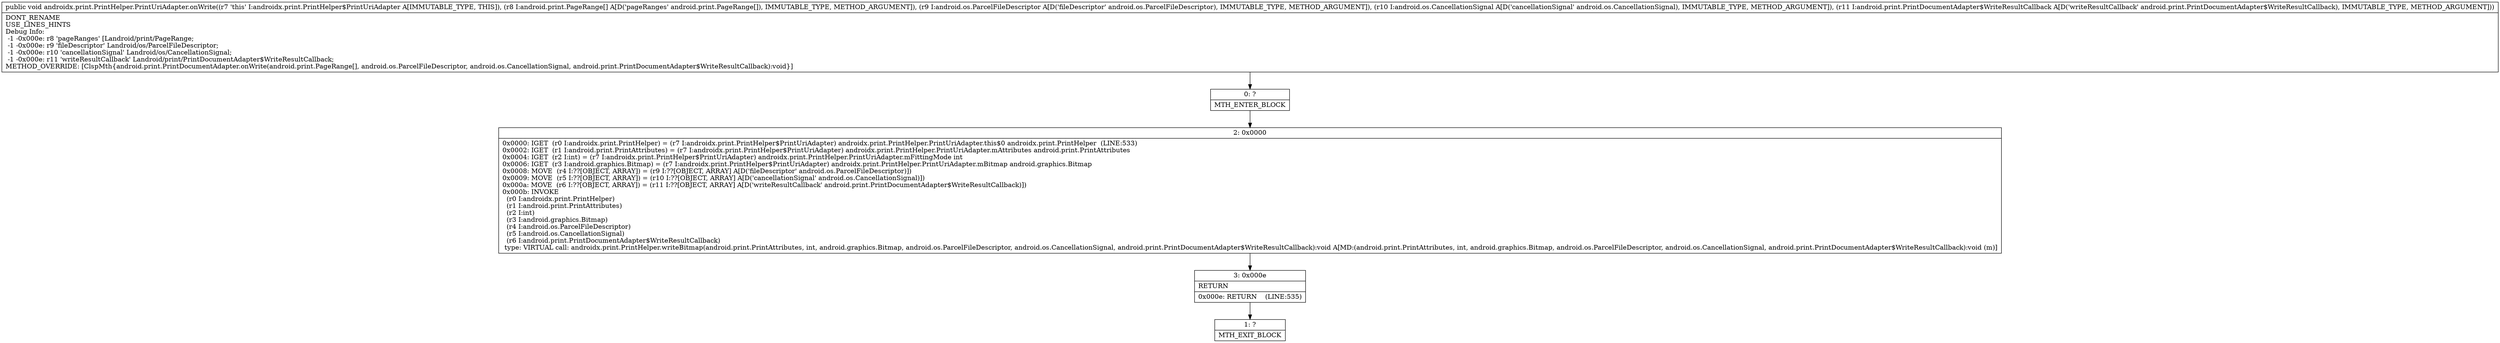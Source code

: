 digraph "CFG forandroidx.print.PrintHelper.PrintUriAdapter.onWrite([Landroid\/print\/PageRange;Landroid\/os\/ParcelFileDescriptor;Landroid\/os\/CancellationSignal;Landroid\/print\/PrintDocumentAdapter$WriteResultCallback;)V" {
Node_0 [shape=record,label="{0\:\ ?|MTH_ENTER_BLOCK\l}"];
Node_2 [shape=record,label="{2\:\ 0x0000|0x0000: IGET  (r0 I:androidx.print.PrintHelper) = (r7 I:androidx.print.PrintHelper$PrintUriAdapter) androidx.print.PrintHelper.PrintUriAdapter.this$0 androidx.print.PrintHelper  (LINE:533)\l0x0002: IGET  (r1 I:android.print.PrintAttributes) = (r7 I:androidx.print.PrintHelper$PrintUriAdapter) androidx.print.PrintHelper.PrintUriAdapter.mAttributes android.print.PrintAttributes \l0x0004: IGET  (r2 I:int) = (r7 I:androidx.print.PrintHelper$PrintUriAdapter) androidx.print.PrintHelper.PrintUriAdapter.mFittingMode int \l0x0006: IGET  (r3 I:android.graphics.Bitmap) = (r7 I:androidx.print.PrintHelper$PrintUriAdapter) androidx.print.PrintHelper.PrintUriAdapter.mBitmap android.graphics.Bitmap \l0x0008: MOVE  (r4 I:??[OBJECT, ARRAY]) = (r9 I:??[OBJECT, ARRAY] A[D('fileDescriptor' android.os.ParcelFileDescriptor)]) \l0x0009: MOVE  (r5 I:??[OBJECT, ARRAY]) = (r10 I:??[OBJECT, ARRAY] A[D('cancellationSignal' android.os.CancellationSignal)]) \l0x000a: MOVE  (r6 I:??[OBJECT, ARRAY]) = (r11 I:??[OBJECT, ARRAY] A[D('writeResultCallback' android.print.PrintDocumentAdapter$WriteResultCallback)]) \l0x000b: INVOKE  \l  (r0 I:androidx.print.PrintHelper)\l  (r1 I:android.print.PrintAttributes)\l  (r2 I:int)\l  (r3 I:android.graphics.Bitmap)\l  (r4 I:android.os.ParcelFileDescriptor)\l  (r5 I:android.os.CancellationSignal)\l  (r6 I:android.print.PrintDocumentAdapter$WriteResultCallback)\l type: VIRTUAL call: androidx.print.PrintHelper.writeBitmap(android.print.PrintAttributes, int, android.graphics.Bitmap, android.os.ParcelFileDescriptor, android.os.CancellationSignal, android.print.PrintDocumentAdapter$WriteResultCallback):void A[MD:(android.print.PrintAttributes, int, android.graphics.Bitmap, android.os.ParcelFileDescriptor, android.os.CancellationSignal, android.print.PrintDocumentAdapter$WriteResultCallback):void (m)]\l}"];
Node_3 [shape=record,label="{3\:\ 0x000e|RETURN\l|0x000e: RETURN    (LINE:535)\l}"];
Node_1 [shape=record,label="{1\:\ ?|MTH_EXIT_BLOCK\l}"];
MethodNode[shape=record,label="{public void androidx.print.PrintHelper.PrintUriAdapter.onWrite((r7 'this' I:androidx.print.PrintHelper$PrintUriAdapter A[IMMUTABLE_TYPE, THIS]), (r8 I:android.print.PageRange[] A[D('pageRanges' android.print.PageRange[]), IMMUTABLE_TYPE, METHOD_ARGUMENT]), (r9 I:android.os.ParcelFileDescriptor A[D('fileDescriptor' android.os.ParcelFileDescriptor), IMMUTABLE_TYPE, METHOD_ARGUMENT]), (r10 I:android.os.CancellationSignal A[D('cancellationSignal' android.os.CancellationSignal), IMMUTABLE_TYPE, METHOD_ARGUMENT]), (r11 I:android.print.PrintDocumentAdapter$WriteResultCallback A[D('writeResultCallback' android.print.PrintDocumentAdapter$WriteResultCallback), IMMUTABLE_TYPE, METHOD_ARGUMENT]))  | DONT_RENAME\lUSE_LINES_HINTS\lDebug Info:\l  \-1 \-0x000e: r8 'pageRanges' [Landroid\/print\/PageRange;\l  \-1 \-0x000e: r9 'fileDescriptor' Landroid\/os\/ParcelFileDescriptor;\l  \-1 \-0x000e: r10 'cancellationSignal' Landroid\/os\/CancellationSignal;\l  \-1 \-0x000e: r11 'writeResultCallback' Landroid\/print\/PrintDocumentAdapter$WriteResultCallback;\lMETHOD_OVERRIDE: [ClspMth\{android.print.PrintDocumentAdapter.onWrite(android.print.PageRange[], android.os.ParcelFileDescriptor, android.os.CancellationSignal, android.print.PrintDocumentAdapter$WriteResultCallback):void\}]\l}"];
MethodNode -> Node_0;Node_0 -> Node_2;
Node_2 -> Node_3;
Node_3 -> Node_1;
}

